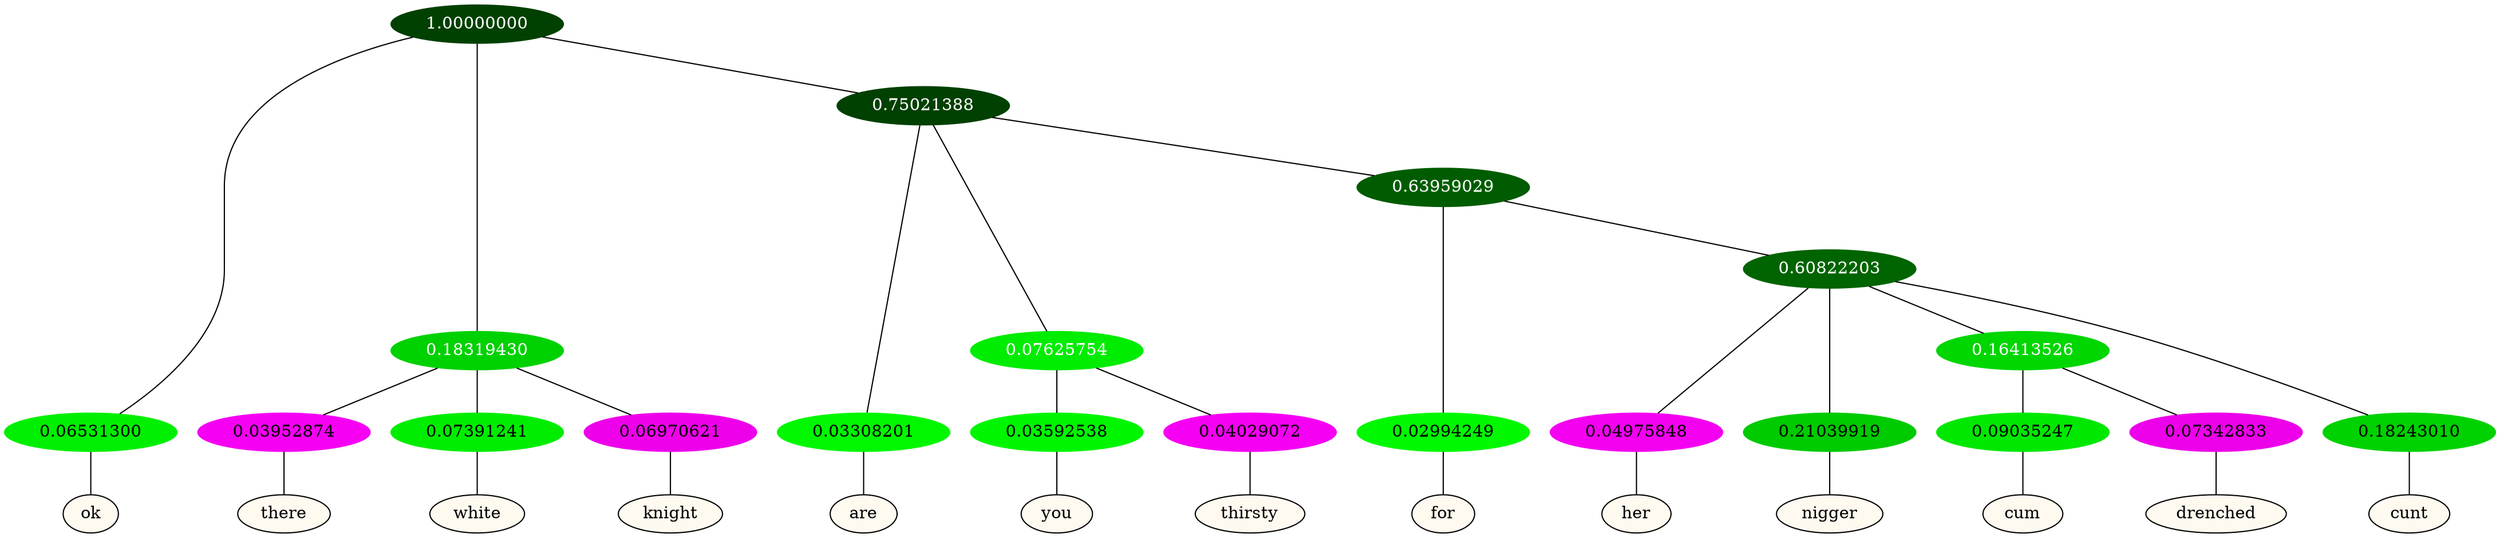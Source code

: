 graph {
	node [format=png height=0.15 nodesep=0.001 ordering=out overlap=prism overlap_scaling=0.01 ranksep=0.001 ratio=0.2 style=filled width=0.15]
	{
		rank=same
		a_w_1 [label=ok color=black fillcolor=floralwhite style="filled,solid"]
		a_w_4 [label=there color=black fillcolor=floralwhite style="filled,solid"]
		a_w_5 [label=white color=black fillcolor=floralwhite style="filled,solid"]
		a_w_6 [label=knight color=black fillcolor=floralwhite style="filled,solid"]
		a_w_7 [label=are color=black fillcolor=floralwhite style="filled,solid"]
		a_w_10 [label=you color=black fillcolor=floralwhite style="filled,solid"]
		a_w_11 [label=thirsty color=black fillcolor=floralwhite style="filled,solid"]
		a_w_12 [label=for color=black fillcolor=floralwhite style="filled,solid"]
		a_w_14 [label=her color=black fillcolor=floralwhite style="filled,solid"]
		a_w_15 [label=nigger color=black fillcolor=floralwhite style="filled,solid"]
		a_w_18 [label=cum color=black fillcolor=floralwhite style="filled,solid"]
		a_w_19 [label=drenched color=black fillcolor=floralwhite style="filled,solid"]
		a_w_17 [label=cunt color=black fillcolor=floralwhite style="filled,solid"]
	}
	a_n_1 -- a_w_1
	a_n_4 -- a_w_4
	a_n_5 -- a_w_5
	a_n_6 -- a_w_6
	a_n_7 -- a_w_7
	a_n_10 -- a_w_10
	a_n_11 -- a_w_11
	a_n_12 -- a_w_12
	a_n_14 -- a_w_14
	a_n_15 -- a_w_15
	a_n_18 -- a_w_18
	a_n_19 -- a_w_19
	a_n_17 -- a_w_17
	{
		rank=same
		a_n_1 [label=0.06531300 color="0.334 1.000 0.935" fontcolor=black]
		a_n_4 [label=0.03952874 color="0.835 1.000 0.960" fontcolor=black]
		a_n_5 [label=0.07391241 color="0.334 1.000 0.926" fontcolor=black]
		a_n_6 [label=0.06970621 color="0.835 1.000 0.930" fontcolor=black]
		a_n_7 [label=0.03308201 color="0.334 1.000 0.967" fontcolor=black]
		a_n_10 [label=0.03592538 color="0.334 1.000 0.964" fontcolor=black]
		a_n_11 [label=0.04029072 color="0.835 1.000 0.960" fontcolor=black]
		a_n_12 [label=0.02994249 color="0.334 1.000 0.970" fontcolor=black]
		a_n_14 [label=0.04975848 color="0.835 1.000 0.950" fontcolor=black]
		a_n_15 [label=0.21039919 color="0.334 1.000 0.790" fontcolor=black]
		a_n_18 [label=0.09035247 color="0.334 1.000 0.910" fontcolor=black]
		a_n_19 [label=0.07342833 color="0.835 1.000 0.927" fontcolor=black]
		a_n_17 [label=0.18243010 color="0.334 1.000 0.818" fontcolor=black]
	}
	a_n_0 [label=1.00000000 color="0.334 1.000 0.250" fontcolor=grey99]
	a_n_0 -- a_n_1
	a_n_2 [label=0.18319430 color="0.334 1.000 0.817" fontcolor=grey99]
	a_n_0 -- a_n_2
	a_n_3 [label=0.75021388 color="0.334 1.000 0.250" fontcolor=grey99]
	a_n_0 -- a_n_3
	a_n_2 -- a_n_4
	a_n_2 -- a_n_5
	a_n_2 -- a_n_6
	a_n_3 -- a_n_7
	a_n_8 [label=0.07625754 color="0.334 1.000 0.924" fontcolor=grey99]
	a_n_3 -- a_n_8
	a_n_9 [label=0.63959029 color="0.334 1.000 0.360" fontcolor=grey99]
	a_n_3 -- a_n_9
	a_n_8 -- a_n_10
	a_n_8 -- a_n_11
	a_n_9 -- a_n_12
	a_n_13 [label=0.60822203 color="0.334 1.000 0.392" fontcolor=grey99]
	a_n_9 -- a_n_13
	a_n_13 -- a_n_14
	a_n_13 -- a_n_15
	a_n_16 [label=0.16413526 color="0.334 1.000 0.836" fontcolor=grey99]
	a_n_13 -- a_n_16
	a_n_13 -- a_n_17
	a_n_16 -- a_n_18
	a_n_16 -- a_n_19
}
